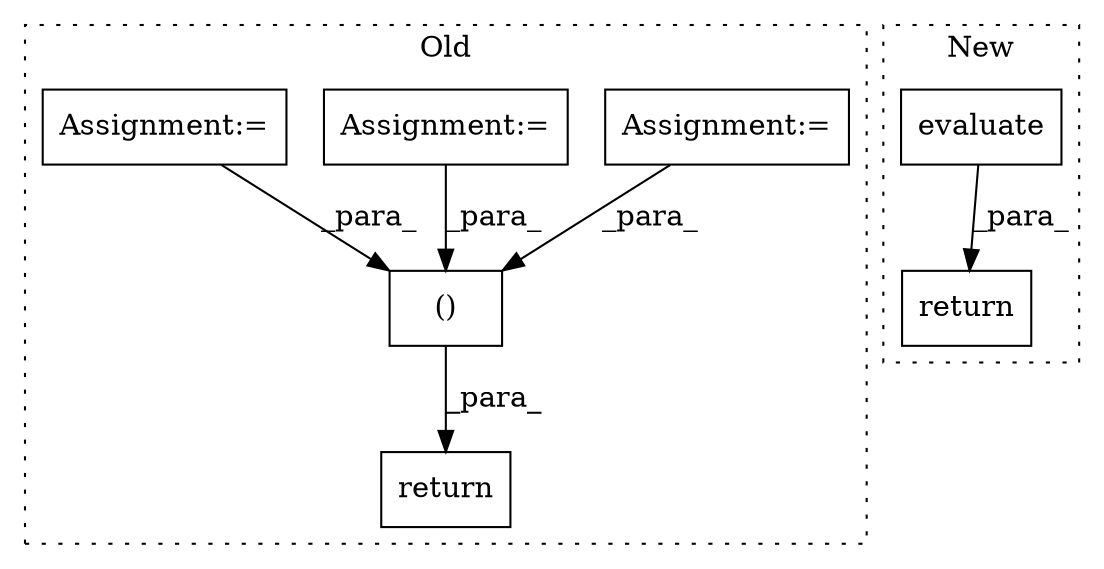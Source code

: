 digraph G {
subgraph cluster0 {
1 [label="return" a="41" s="1946" l="7" shape="box"];
4 [label="Assignment:=" a="7" s="991" l="21" shape="box"];
5 [label="()" a="106" s="1591" l="225" shape="box"];
6 [label="Assignment:=" a="7" s="1043" l="23" shape="box"];
7 [label="Assignment:=" a="7" s="1552" l="1" shape="box"];
label = "Old";
style="dotted";
}
subgraph cluster1 {
2 [label="evaluate" a="32" s="2564" l="10" shape="box"];
3 [label="return" a="41" s="2549" l="7" shape="box"];
label = "New";
style="dotted";
}
2 -> 3 [label="_para_"];
4 -> 5 [label="_para_"];
5 -> 1 [label="_para_"];
6 -> 5 [label="_para_"];
7 -> 5 [label="_para_"];
}